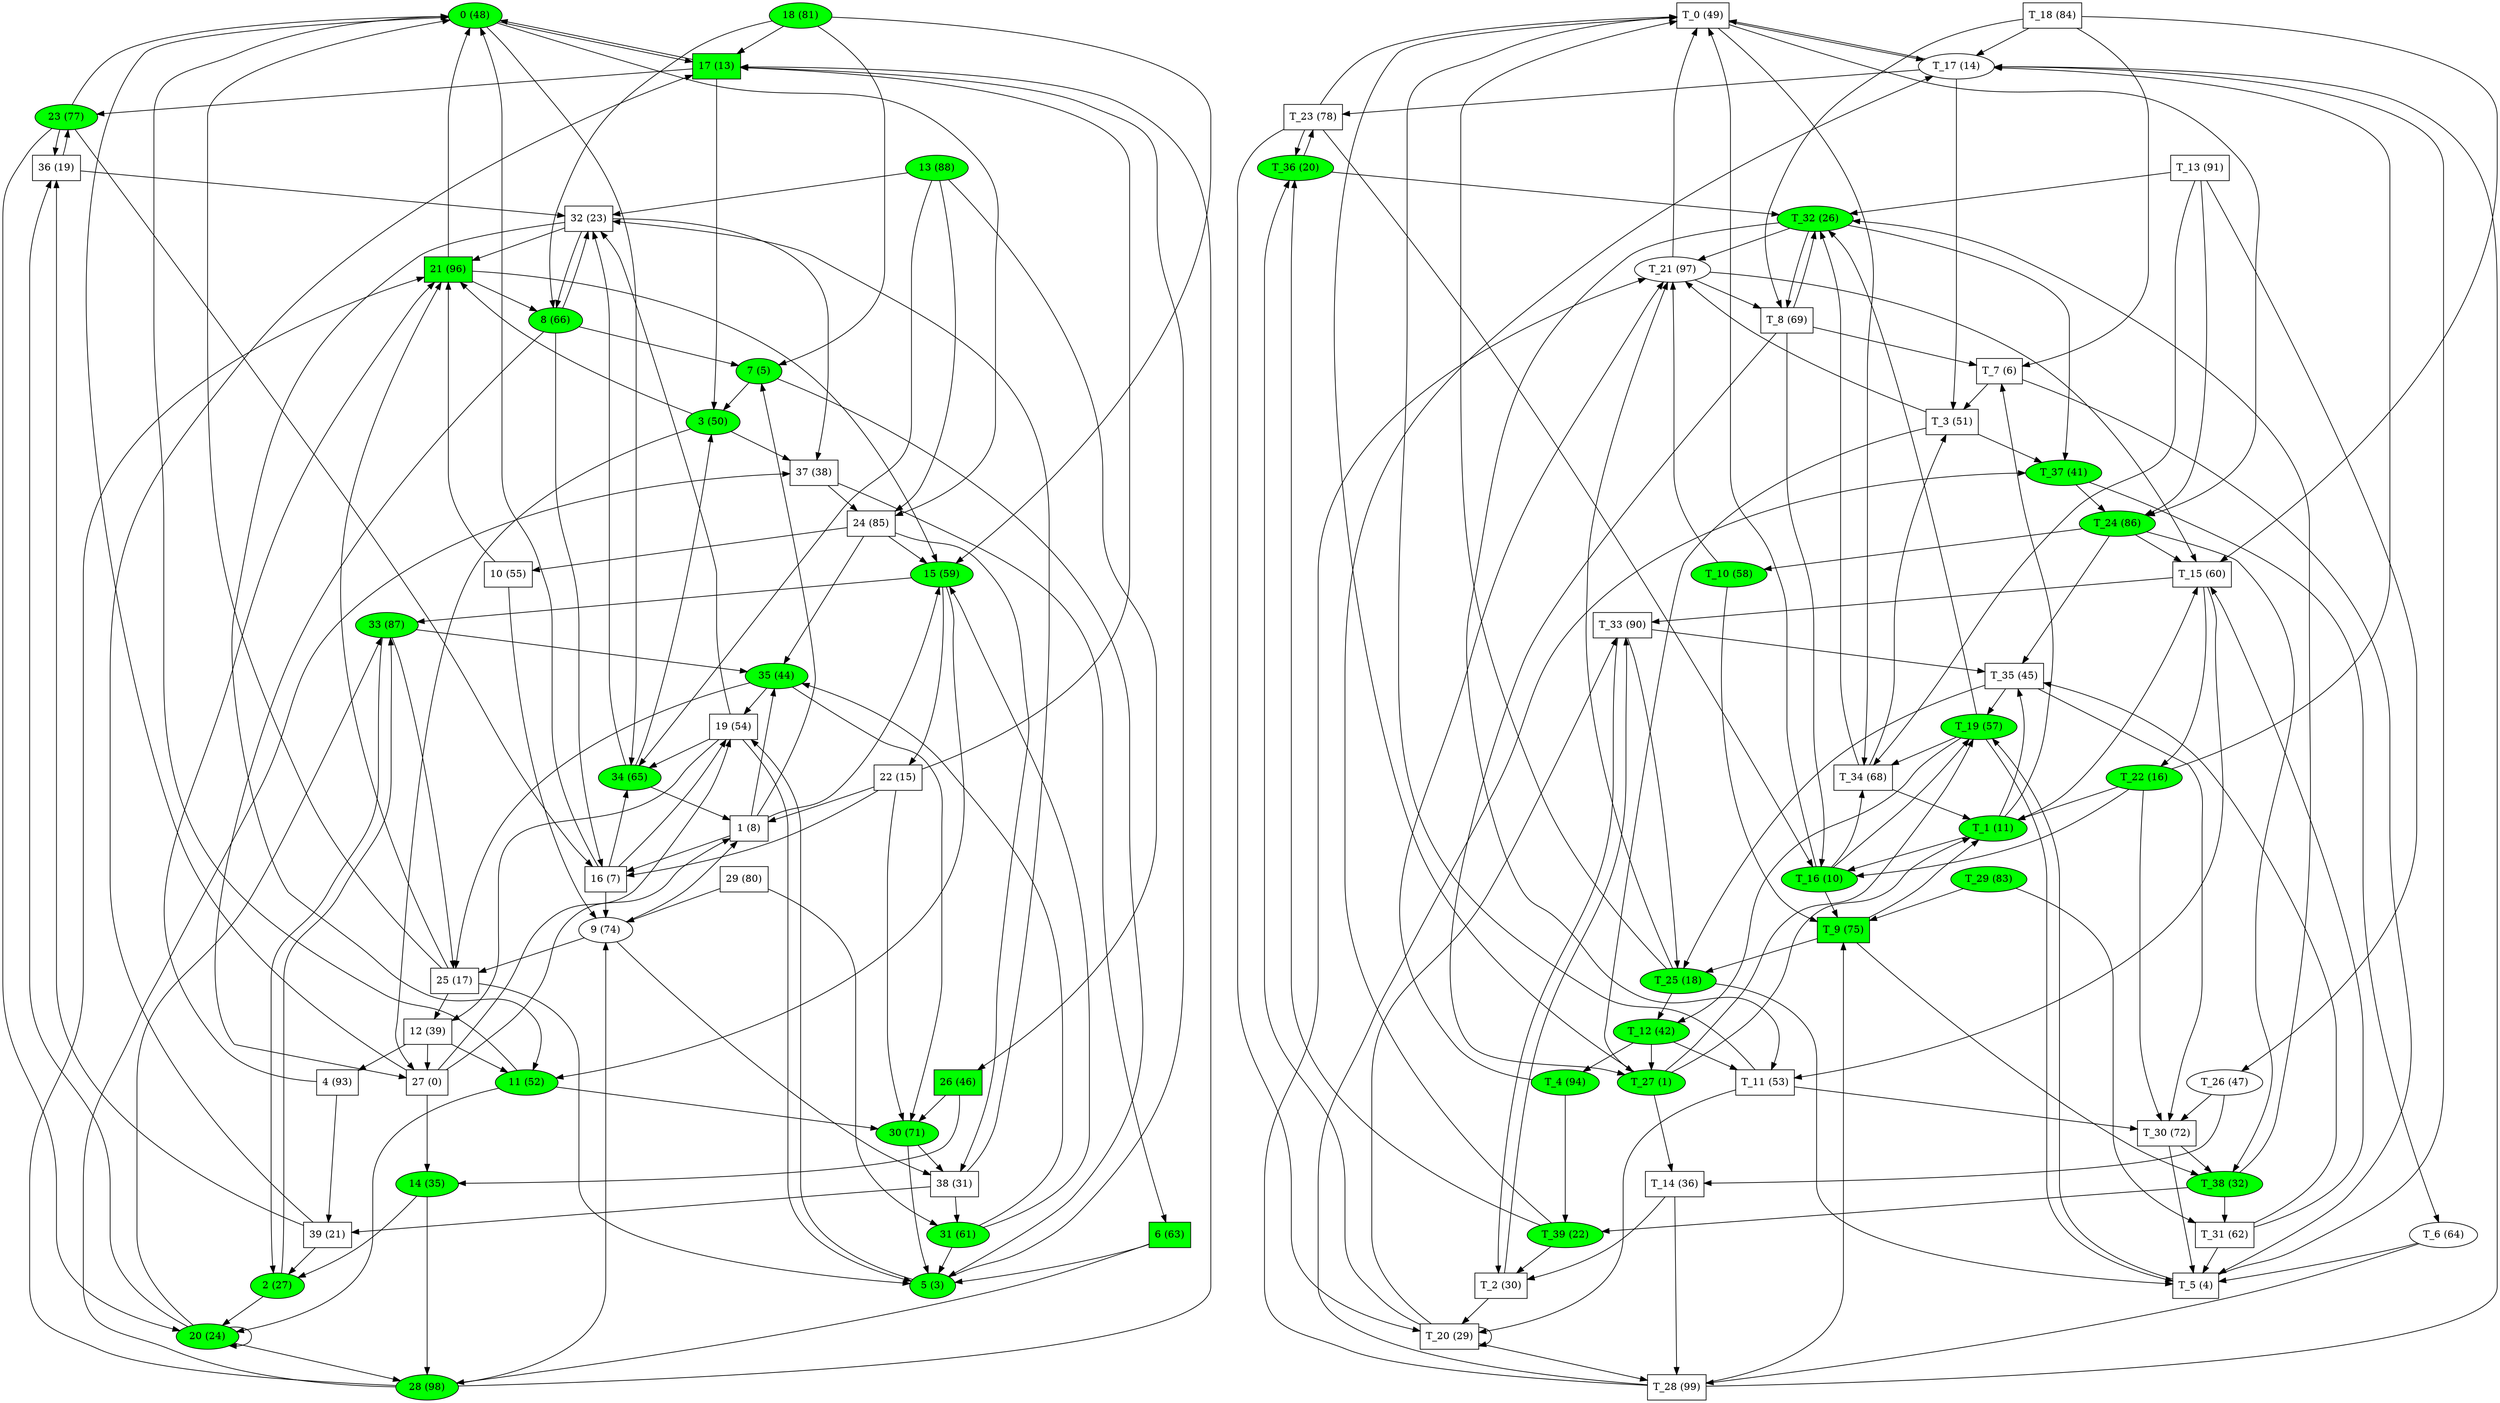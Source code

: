 digraph G { 
"0"[label="\N (48)" , style=filled, fillcolor=green ]
"0"->"17"
"0"->"24"
"0"->"34"
"T_0"[label="\N (49)", color=black, shape=polygon ]
"T_0"->"T_17"
"T_0"->"T_24"
"T_0"->"T_34"
"1"[label="\N (8)", color=black, shape=polygon ]
"1"->"7"
"1"->"15"
"1"->"16"
"1"->"35"
"T_1"[label="\N (11)" , style=filled, fillcolor=green ]
"T_1"->"T_7"
"T_1"->"T_15"
"T_1"->"T_16"
"T_1"->"T_35"
"2"[label="\N (27)" , style=filled, fillcolor=green ]
"2"->"20"
"2"->"33"
"T_2"[label="\N (30)", color=black, shape=polygon ]
"T_2"->"T_20"
"T_2"->"T_33"
"3"[label="\N (50)" , style=filled, fillcolor=green ]
"3"->"21"
"3"->"27"
"3"->"37"
"T_3"[label="\N (51)", color=black, shape=polygon ]
"T_3"->"T_21"
"T_3"->"T_27"
"T_3"->"T_37"
"4"[label="\N (93)", color=black, shape=polygon ]
"4"->"21"
"4"->"39"
"T_4"[label="\N (94)" , style=filled, fillcolor=green ]
"T_4"->"T_21"
"T_4"->"T_39"
"5"[label="\N (3)" , style=filled, fillcolor=green ]
"5"->"17"
"5"->"19"
"T_5"[label="\N (4)", color=black, shape=polygon ]
"T_5"->"T_17"
"T_5"->"T_19"
"6"[label="\N (63)", fillcolor=green, style=filled, shape=polygon ]
"6"->"5"
"6"->"28"
"T_6"[label="\N (64)" , color=black ]
"T_6"->"T_5"
"T_6"->"T_28"
"7"[label="\N (5)" , style=filled, fillcolor=green ]
"7"->"3"
"7"->"5"
"T_7"[label="\N (6)", color=black, shape=polygon ]
"T_7"->"T_3"
"T_7"->"T_5"
"8"[label="\N (66)" , style=filled, fillcolor=green ]
"8"->"7"
"8"->"16"
"8"->"27"
"8"->"32"
"T_8"[label="\N (69)", color=black, shape=polygon ]
"T_8"->"T_7"
"T_8"->"T_16"
"T_8"->"T_27"
"T_8"->"T_32"
"9"[label="\N (74)" , color=black ]
"9"->"1"
"9"->"25"
"9"->"38"
"T_9"[label="\N (75)", fillcolor=green, style=filled, shape=polygon ]
"T_9"->"T_1"
"T_9"->"T_25"
"T_9"->"T_38"
"10"[label="\N (55)", color=black, shape=polygon ]
"10"->"9"
"10"->"21"
"T_10"[label="\N (58)" , style=filled, fillcolor=green ]
"T_10"->"T_9"
"T_10"->"T_21"
"11"[label="\N (52)" , style=filled, fillcolor=green ]
"11"->"0"
"11"->"20"
"11"->"30"
"T_11"[label="\N (53)", color=black, shape=polygon ]
"T_11"->"T_0"
"T_11"->"T_20"
"T_11"->"T_30"
"12"[label="\N (39)", color=black, shape=polygon ]
"12"->"4"
"12"->"11"
"12"->"27"
"T_12"[label="\N (42)" , style=filled, fillcolor=green ]
"T_12"->"T_4"
"T_12"->"T_11"
"T_12"->"T_27"
"13"[label="\N (88)" , style=filled, fillcolor=green ]
"13"->"24"
"13"->"26"
"13"->"32"
"13"->"34"
"T_13"[label="\N (91)", color=black, shape=polygon ]
"T_13"->"T_24"
"T_13"->"T_26"
"T_13"->"T_32"
"T_13"->"T_34"
"14"[label="\N (35)" , style=filled, fillcolor=green ]
"14"->"2"
"14"->"28"
"T_14"[label="\N (36)", color=black, shape=polygon ]
"T_14"->"T_2"
"T_14"->"T_28"
"15"[label="\N (59)" , style=filled, fillcolor=green ]
"15"->"11"
"15"->"22"
"15"->"33"
"T_15"[label="\N (60)", color=black, shape=polygon ]
"T_15"->"T_11"
"T_15"->"T_22"
"T_15"->"T_33"
"16"[label="\N (7)", color=black, shape=polygon ]
"16"->"0"
"16"->"9"
"16"->"19"
"16"->"34"
"T_16"[label="\N (10)" , style=filled, fillcolor=green ]
"T_16"->"T_0"
"T_16"->"T_9"
"T_16"->"T_19"
"T_16"->"T_34"
"17"[label="\N (13)", fillcolor=green, style=filled, shape=polygon ]
"17"->"0"
"17"->"3"
"17"->"23"
"T_17"[label="\N (14)" , color=black ]
"T_17"->"T_0"
"T_17"->"T_3"
"T_17"->"T_23"
"18"[label="\N (81)" , style=filled, fillcolor=green ]
"18"->"7"
"18"->"8"
"18"->"15"
"18"->"17"
"T_18"[label="\N (84)", color=black, shape=polygon ]
"T_18"->"T_7"
"T_18"->"T_8"
"T_18"->"T_15"
"T_18"->"T_17"
"19"[label="\N (54)", color=black, shape=polygon ]
"19"->"5"
"19"->"12"
"19"->"32"
"19"->"34"
"T_19"[label="\N (57)" , style=filled, fillcolor=green ]
"T_19"->"T_5"
"T_19"->"T_12"
"T_19"->"T_32"
"T_19"->"T_34"
"20"[label="\N (24)" , style=filled, fillcolor=green ]
"20"->"20"
"20"->"28"
"20"->"33"
"20"->"36"
"T_20"[label="\N (29)", color=black, shape=polygon ]
"T_20"->"T_20"
"T_20"->"T_28"
"T_20"->"T_33"
"T_20"->"T_36"
"21"[label="\N (96)", fillcolor=green, style=filled, shape=polygon ]
"21"->"0"
"21"->"8"
"21"->"15"
"T_21"[label="\N (97)" , color=black ]
"T_21"->"T_0"
"T_21"->"T_8"
"T_21"->"T_15"
"22"[label="\N (15)", color=black, shape=polygon ]
"22"->"1"
"22"->"16"
"22"->"17"
"22"->"30"
"T_22"[label="\N (16)" , style=filled, fillcolor=green ]
"T_22"->"T_1"
"T_22"->"T_16"
"T_22"->"T_17"
"T_22"->"T_30"
"23"[label="\N (77)" , style=filled, fillcolor=green ]
"23"->"0"
"23"->"16"
"23"->"20"
"23"->"36"
"T_23"[label="\N (78)", color=black, shape=polygon ]
"T_23"->"T_0"
"T_23"->"T_16"
"T_23"->"T_20"
"T_23"->"T_36"
"24"[label="\N (85)", color=black, shape=polygon ]
"24"->"10"
"24"->"15"
"24"->"35"
"24"->"38"
"T_24"[label="\N (86)" , style=filled, fillcolor=green ]
"T_24"->"T_10"
"T_24"->"T_15"
"T_24"->"T_35"
"T_24"->"T_38"
"25"[label="\N (17)", color=black, shape=polygon ]
"25"->"0"
"25"->"5"
"25"->"12"
"25"->"21"
"T_25"[label="\N (18)" , style=filled, fillcolor=green ]
"T_25"->"T_0"
"T_25"->"T_5"
"T_25"->"T_12"
"T_25"->"T_21"
"26"[label="\N (46)", fillcolor=green, style=filled, shape=polygon ]
"26"->"14"
"26"->"30"
"T_26"[label="\N (47)" , color=black ]
"T_26"->"T_14"
"T_26"->"T_30"
"27"[label="\N (0)", color=black, shape=polygon ]
"27"->"0"
"27"->"1"
"27"->"14"
"27"->"19"
"T_27"[label="\N (1)" , style=filled, fillcolor=green ]
"T_27"->"T_0"
"T_27"->"T_1"
"T_27"->"T_14"
"T_27"->"T_19"
"28"[label="\N (98)" , style=filled, fillcolor=green ]
"28"->"9"
"28"->"17"
"28"->"21"
"28"->"37"
"T_28"[label="\N (99)", color=black, shape=polygon ]
"T_28"->"T_9"
"T_28"->"T_17"
"T_28"->"T_21"
"T_28"->"T_37"
"29"[label="\N (80)", color=black, shape=polygon ]
"29"->"9"
"29"->"31"
"T_29"[label="\N (83)" , style=filled, fillcolor=green ]
"T_29"->"T_9"
"T_29"->"T_31"
"30"[label="\N (71)" , style=filled, fillcolor=green ]
"30"->"5"
"30"->"38"
"T_30"[label="\N (72)", color=black, shape=polygon ]
"T_30"->"T_5"
"T_30"->"T_38"
"31"[label="\N (61)" , style=filled, fillcolor=green ]
"31"->"5"
"31"->"15"
"31"->"35"
"T_31"[label="\N (62)", color=black, shape=polygon ]
"T_31"->"T_5"
"T_31"->"T_15"
"T_31"->"T_35"
"32"[label="\N (23)", color=black, shape=polygon ]
"32"->"8"
"32"->"11"
"32"->"21"
"32"->"37"
"T_32"[label="\N (26)" , style=filled, fillcolor=green ]
"T_32"->"T_8"
"T_32"->"T_11"
"T_32"->"T_21"
"T_32"->"T_37"
"33"[label="\N (87)" , style=filled, fillcolor=green ]
"33"->"2"
"33"->"25"
"33"->"35"
"T_33"[label="\N (90)", color=black, shape=polygon ]
"T_33"->"T_2"
"T_33"->"T_25"
"T_33"->"T_35"
"34"[label="\N (65)" , style=filled, fillcolor=green ]
"34"->"1"
"34"->"3"
"34"->"32"
"T_34"[label="\N (68)", color=black, shape=polygon ]
"T_34"->"T_1"
"T_34"->"T_3"
"T_34"->"T_32"
"35"[label="\N (44)" , style=filled, fillcolor=green ]
"35"->"19"
"35"->"25"
"35"->"30"
"T_35"[label="\N (45)", color=black, shape=polygon ]
"T_35"->"T_19"
"T_35"->"T_25"
"T_35"->"T_30"
"36"[label="\N (19)", color=black, shape=polygon ]
"36"->"23"
"36"->"32"
"T_36"[label="\N (20)" , style=filled, fillcolor=green ]
"T_36"->"T_23"
"T_36"->"T_32"
"37"[label="\N (38)", color=black, shape=polygon ]
"37"->"6"
"37"->"24"
"T_37"[label="\N (41)" , style=filled, fillcolor=green ]
"T_37"->"T_6"
"T_37"->"T_24"
"38"[label="\N (31)", color=black, shape=polygon ]
"38"->"31"
"38"->"32"
"38"->"39"
"T_38"[label="\N (32)" , style=filled, fillcolor=green ]
"T_38"->"T_31"
"T_38"->"T_32"
"T_38"->"T_39"
"39"[label="\N (21)", color=black, shape=polygon ]
"39"->"2"
"39"->"17"
"39"->"36"
"T_39"[label="\N (22)" , style=filled, fillcolor=green ]
"T_39"->"T_2"
"T_39"->"T_17"
"T_39"->"T_36"
}
